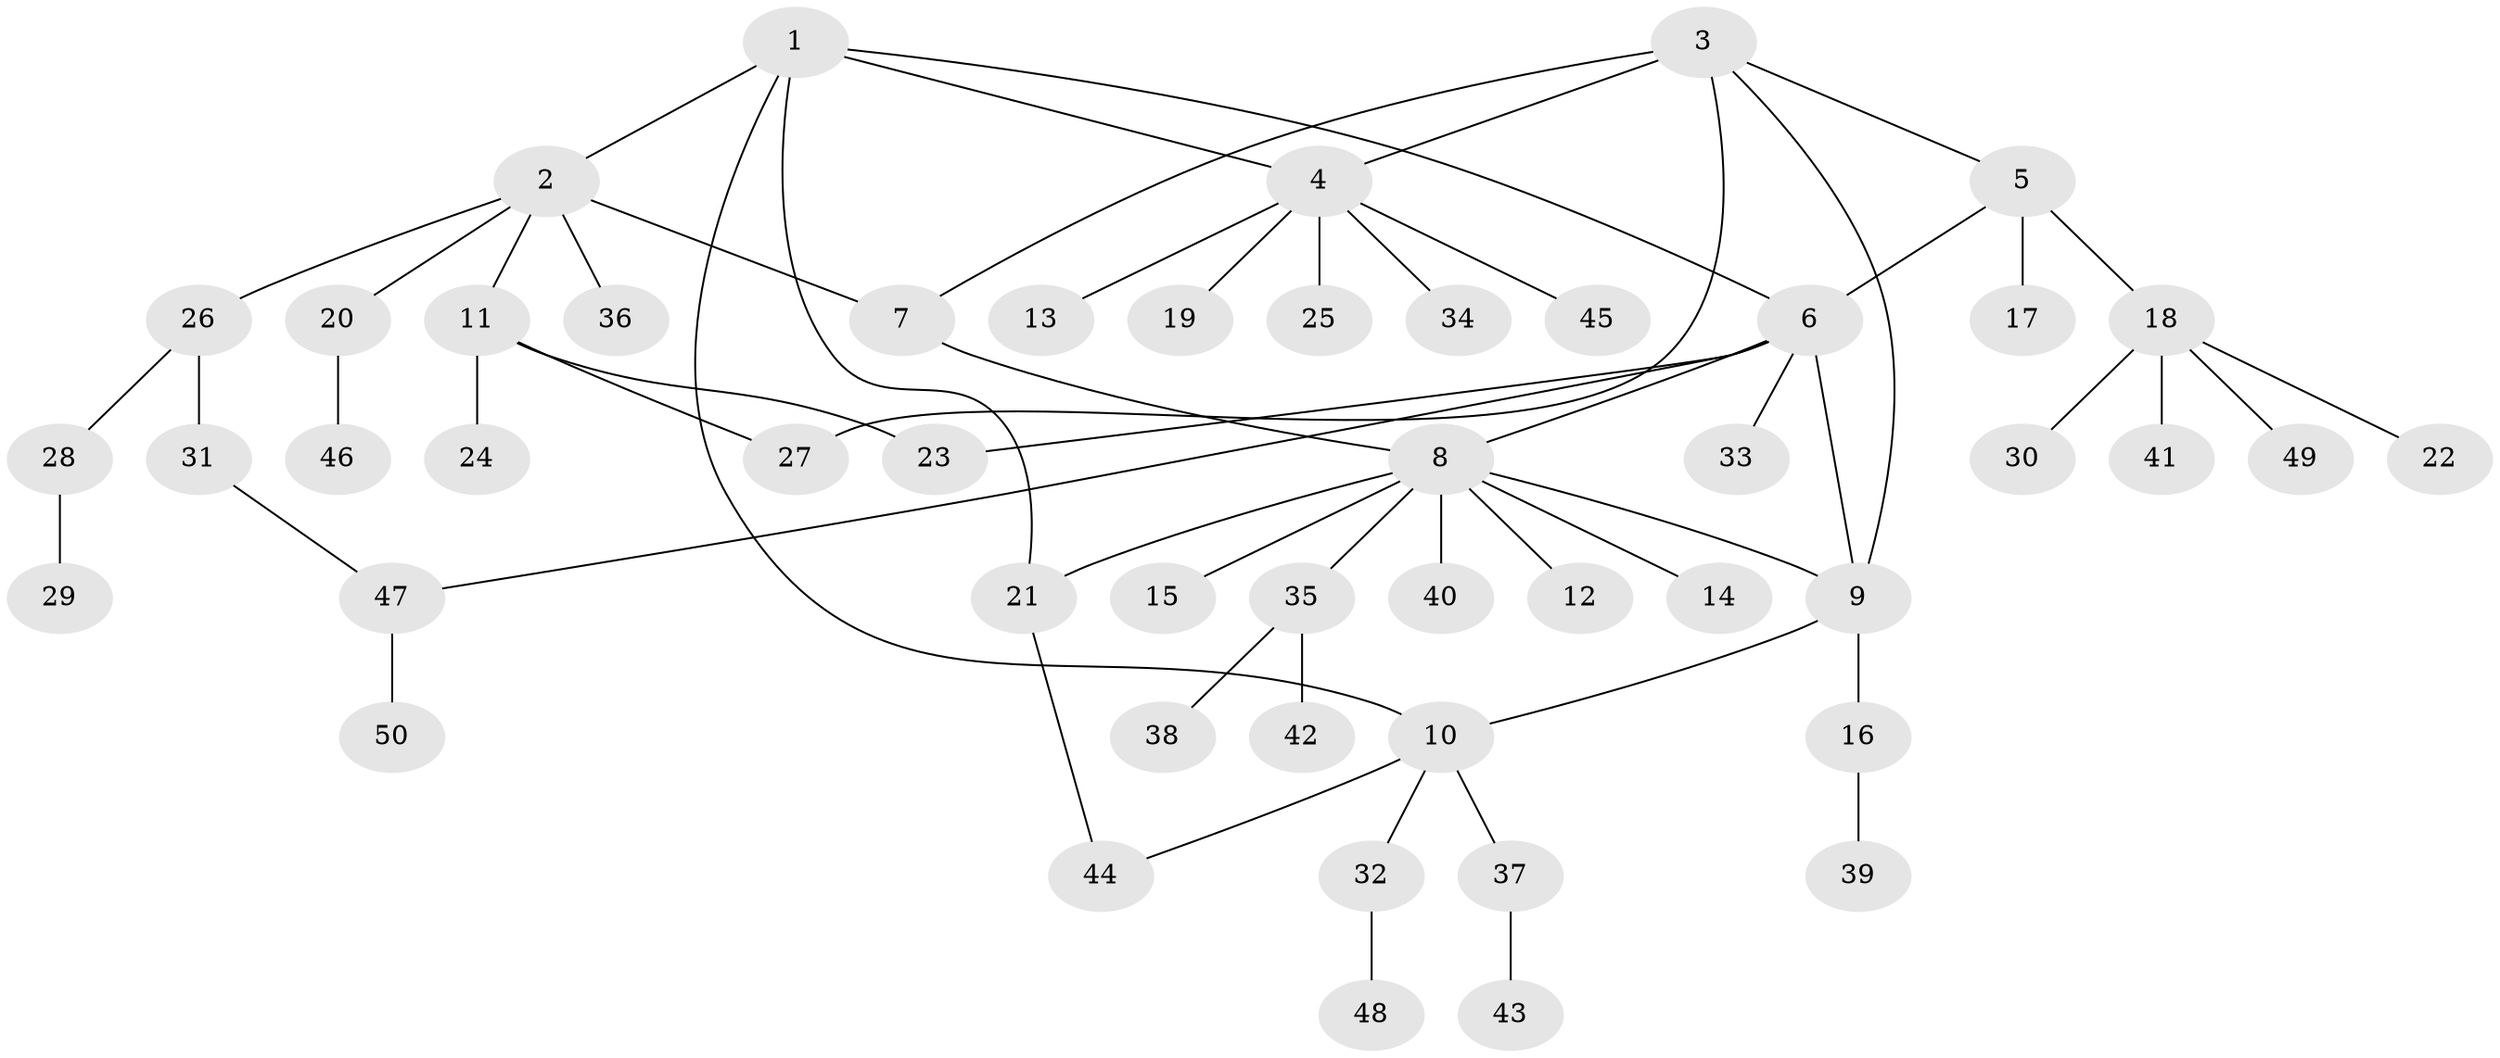 // Generated by graph-tools (version 1.1) at 2025/37/03/09/25 02:37:33]
// undirected, 50 vertices, 60 edges
graph export_dot {
graph [start="1"]
  node [color=gray90,style=filled];
  1;
  2;
  3;
  4;
  5;
  6;
  7;
  8;
  9;
  10;
  11;
  12;
  13;
  14;
  15;
  16;
  17;
  18;
  19;
  20;
  21;
  22;
  23;
  24;
  25;
  26;
  27;
  28;
  29;
  30;
  31;
  32;
  33;
  34;
  35;
  36;
  37;
  38;
  39;
  40;
  41;
  42;
  43;
  44;
  45;
  46;
  47;
  48;
  49;
  50;
  1 -- 2;
  1 -- 4;
  1 -- 6;
  1 -- 10;
  1 -- 21;
  2 -- 7;
  2 -- 11;
  2 -- 20;
  2 -- 26;
  2 -- 36;
  3 -- 4;
  3 -- 5;
  3 -- 7;
  3 -- 9;
  3 -- 27;
  4 -- 13;
  4 -- 19;
  4 -- 25;
  4 -- 34;
  4 -- 45;
  5 -- 6;
  5 -- 17;
  5 -- 18;
  6 -- 8;
  6 -- 9;
  6 -- 23;
  6 -- 33;
  6 -- 47;
  7 -- 8;
  8 -- 9;
  8 -- 12;
  8 -- 14;
  8 -- 15;
  8 -- 21;
  8 -- 35;
  8 -- 40;
  9 -- 10;
  9 -- 16;
  10 -- 32;
  10 -- 37;
  10 -- 44;
  11 -- 23;
  11 -- 24;
  11 -- 27;
  16 -- 39;
  18 -- 22;
  18 -- 30;
  18 -- 41;
  18 -- 49;
  20 -- 46;
  21 -- 44;
  26 -- 28;
  26 -- 31;
  28 -- 29;
  31 -- 47;
  32 -- 48;
  35 -- 38;
  35 -- 42;
  37 -- 43;
  47 -- 50;
}
